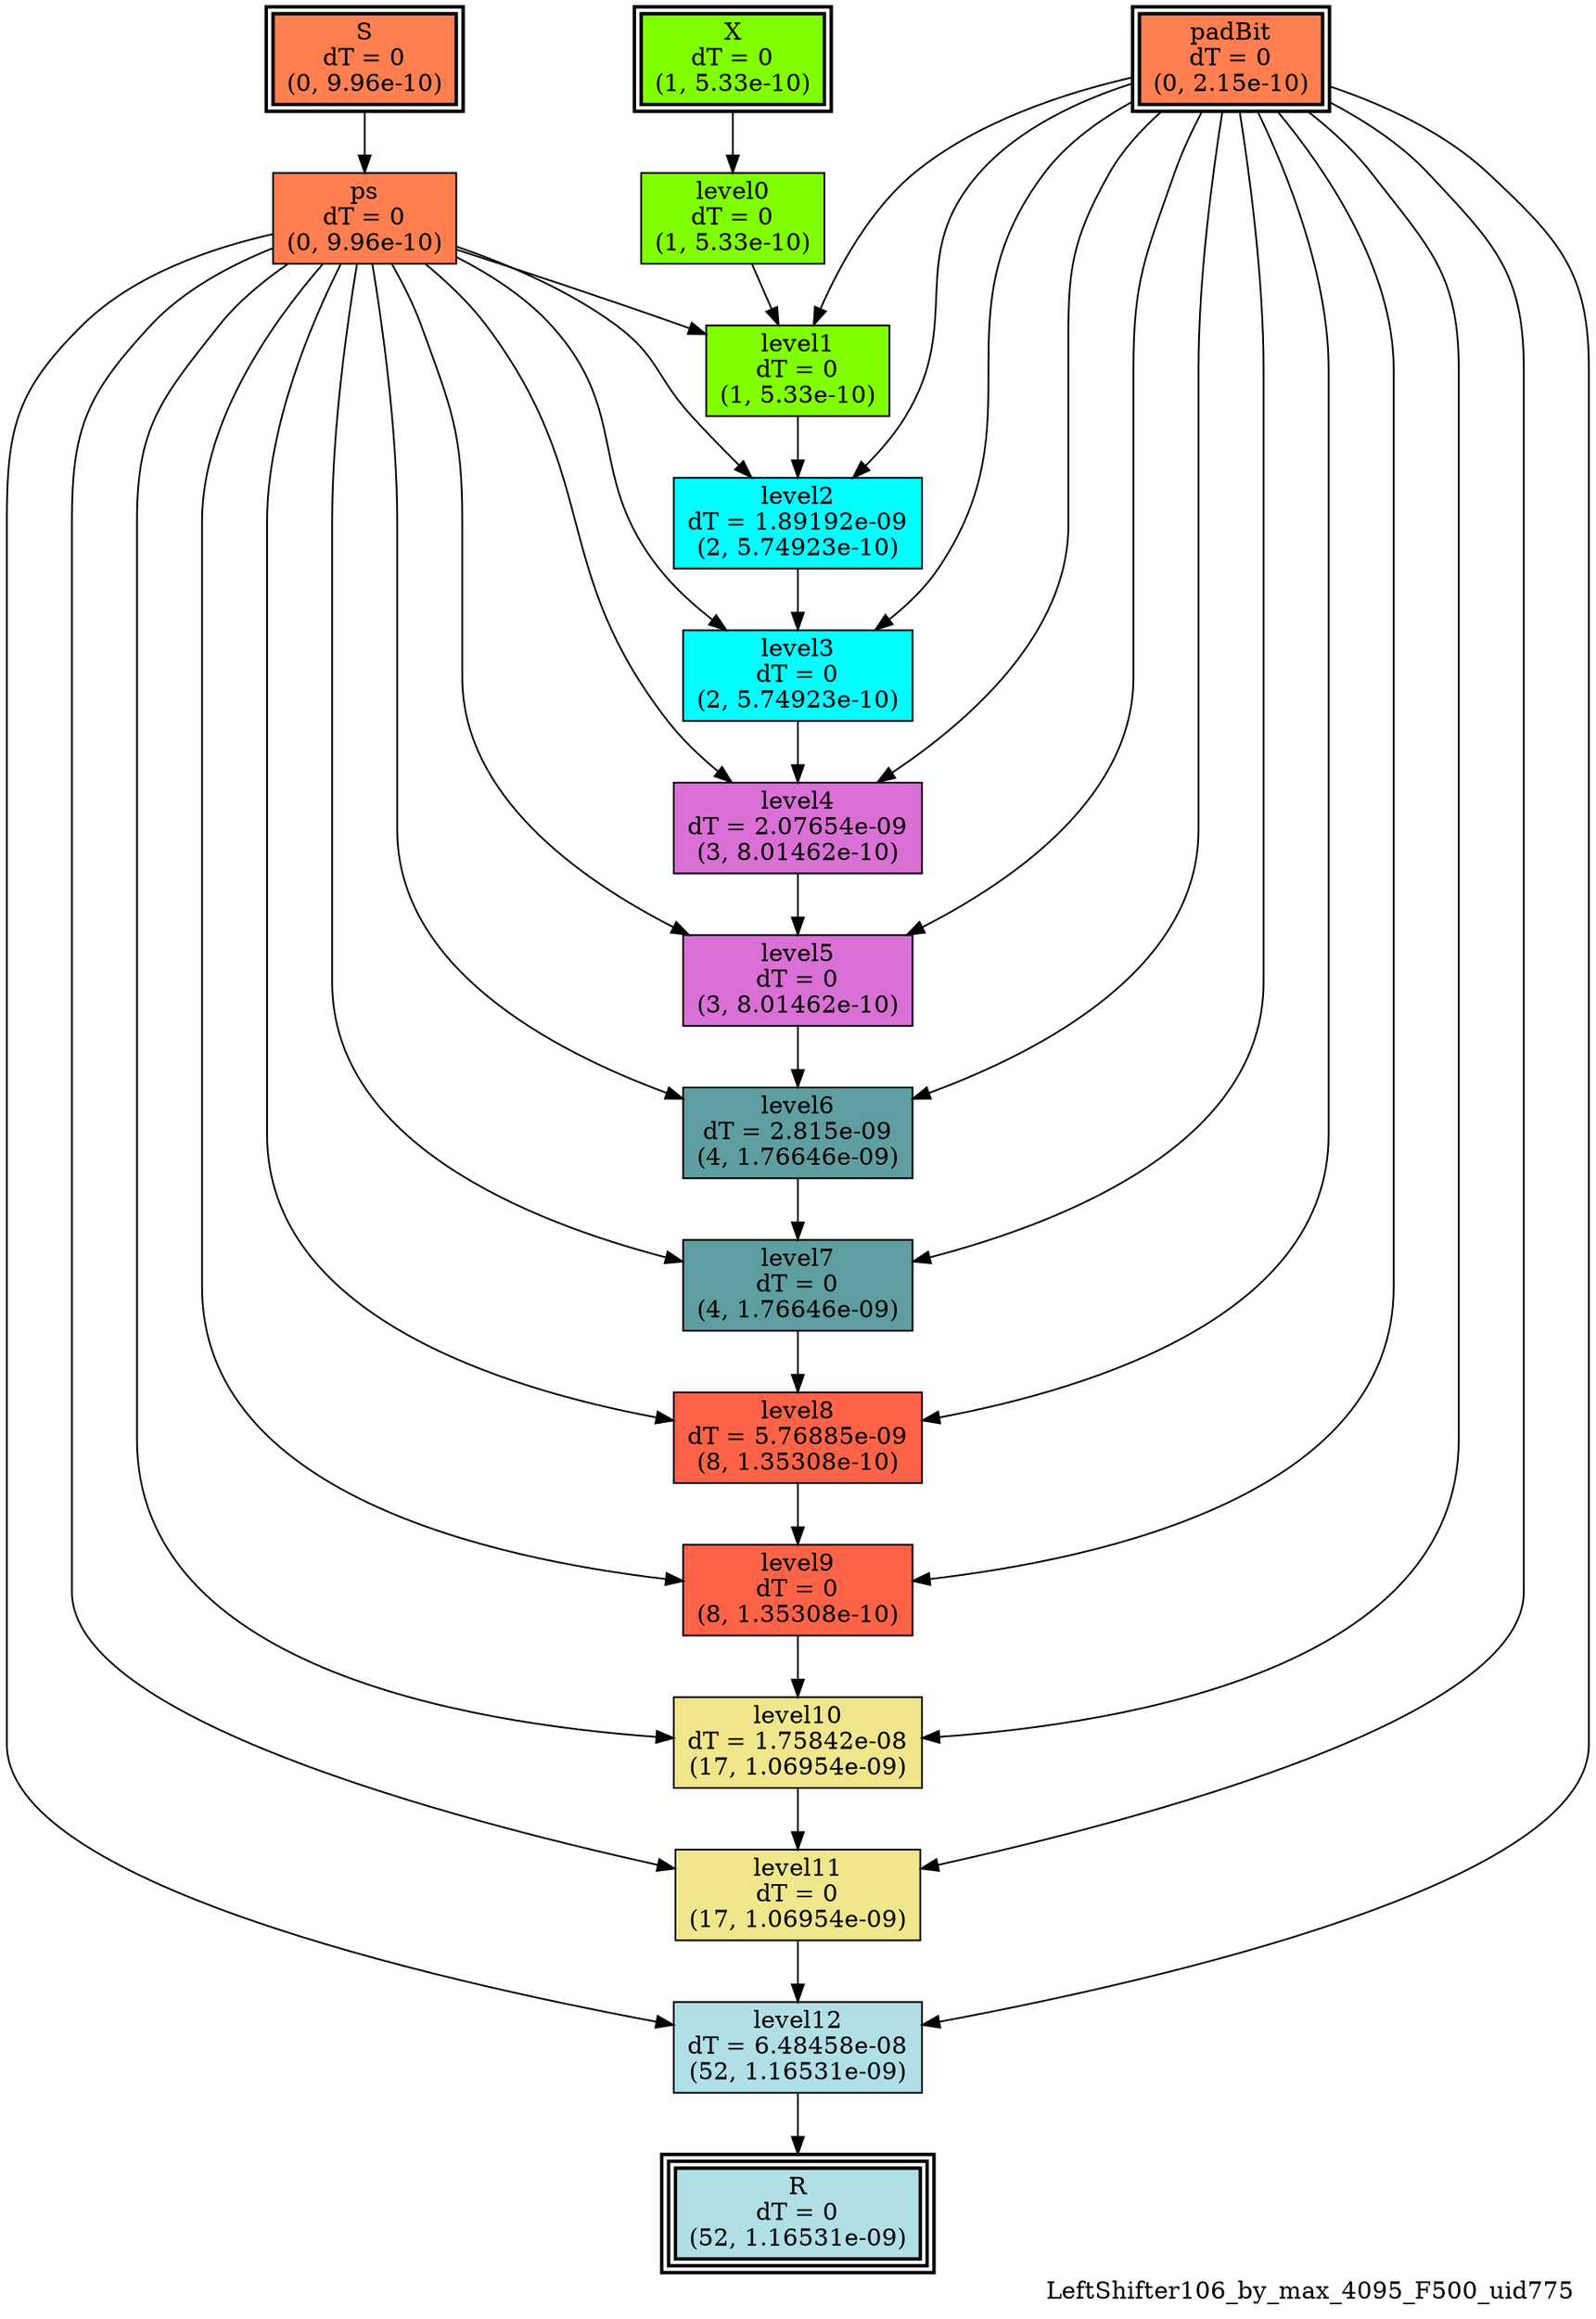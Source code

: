 digraph LeftShifter106_by_max_4095_F500_uid775
{
	//graph drawing options
	label=LeftShifter106_by_max_4095_F500_uid775;
	labelloc=bottom;
	labeljust=right;
	ratio=auto;
	nodesep=0.25;
	ranksep=0.5;

	//input/output signals of operator LeftShifter106_by_max_4095_F500_uid775
	X__LeftShifter106_by_max_4095_F500_uid775 [ label="X\ndT = 0\n(1, 5.33e-10)", shape=box, color=black, style="bold, filled", fillcolor=chartreuse, peripheries=2 ];
	S__LeftShifter106_by_max_4095_F500_uid775 [ label="S\ndT = 0\n(0, 9.96e-10)", shape=box, color=black, style="bold, filled", fillcolor=coral, peripheries=2 ];
	padBit__LeftShifter106_by_max_4095_F500_uid775 [ label="padBit\ndT = 0\n(0, 2.15e-10)", shape=box, color=black, style="bold, filled", fillcolor=coral, peripheries=2 ];
	R__LeftShifter106_by_max_4095_F500_uid775 [ label="R\ndT = 0\n(52, 1.16531e-09)", shape=box, color=black, style="bold, filled", fillcolor=powderblue, peripheries=3 ];
	{rank=same X__LeftShifter106_by_max_4095_F500_uid775, S__LeftShifter106_by_max_4095_F500_uid775, padBit__LeftShifter106_by_max_4095_F500_uid775};
	{rank=same R__LeftShifter106_by_max_4095_F500_uid775};
	//internal signals of operator LeftShifter106_by_max_4095_F500_uid775
	ps__LeftShifter106_by_max_4095_F500_uid775 [ label="ps\ndT = 0\n(0, 9.96e-10)", shape=box, color=black, style=filled, fillcolor=coral, peripheries=1 ];
	level0__LeftShifter106_by_max_4095_F500_uid775 [ label="level0\ndT = 0\n(1, 5.33e-10)", shape=box, color=black, style=filled, fillcolor=chartreuse, peripheries=1 ];
	level1__LeftShifter106_by_max_4095_F500_uid775 [ label="level1\ndT = 0\n(1, 5.33e-10)", shape=box, color=black, style=filled, fillcolor=chartreuse, peripheries=1 ];
	level2__LeftShifter106_by_max_4095_F500_uid775 [ label="level2\ndT = 1.89192e-09\n(2, 5.74923e-10)", shape=box, color=black, style=filled, fillcolor=cyan, peripheries=1 ];
	level3__LeftShifter106_by_max_4095_F500_uid775 [ label="level3\ndT = 0\n(2, 5.74923e-10)", shape=box, color=black, style=filled, fillcolor=cyan, peripheries=1 ];
	level4__LeftShifter106_by_max_4095_F500_uid775 [ label="level4\ndT = 2.07654e-09\n(3, 8.01462e-10)", shape=box, color=black, style=filled, fillcolor=orchid, peripheries=1 ];
	level5__LeftShifter106_by_max_4095_F500_uid775 [ label="level5\ndT = 0\n(3, 8.01462e-10)", shape=box, color=black, style=filled, fillcolor=orchid, peripheries=1 ];
	level6__LeftShifter106_by_max_4095_F500_uid775 [ label="level6\ndT = 2.815e-09\n(4, 1.76646e-09)", shape=box, color=black, style=filled, fillcolor=cadetblue, peripheries=1 ];
	level7__LeftShifter106_by_max_4095_F500_uid775 [ label="level7\ndT = 0\n(4, 1.76646e-09)", shape=box, color=black, style=filled, fillcolor=cadetblue, peripheries=1 ];
	level8__LeftShifter106_by_max_4095_F500_uid775 [ label="level8\ndT = 5.76885e-09\n(8, 1.35308e-10)", shape=box, color=black, style=filled, fillcolor=tomato, peripheries=1 ];
	level9__LeftShifter106_by_max_4095_F500_uid775 [ label="level9\ndT = 0\n(8, 1.35308e-10)", shape=box, color=black, style=filled, fillcolor=tomato, peripheries=1 ];
	level10__LeftShifter106_by_max_4095_F500_uid775 [ label="level10\ndT = 1.75842e-08\n(17, 1.06954e-09)", shape=box, color=black, style=filled, fillcolor=khaki, peripheries=1 ];
	level11__LeftShifter106_by_max_4095_F500_uid775 [ label="level11\ndT = 0\n(17, 1.06954e-09)", shape=box, color=black, style=filled, fillcolor=khaki, peripheries=1 ];
	level12__LeftShifter106_by_max_4095_F500_uid775 [ label="level12\ndT = 6.48458e-08\n(52, 1.16531e-09)", shape=box, color=black, style=filled, fillcolor=powderblue, peripheries=1 ];

	//subcomponents of operator LeftShifter106_by_max_4095_F500_uid775

	//input and internal signal connections of operator LeftShifter106_by_max_4095_F500_uid775
	X__LeftShifter106_by_max_4095_F500_uid775 -> level0__LeftShifter106_by_max_4095_F500_uid775 [ arrowhead=normal, arrowsize=1.0, arrowtail=normal, color=black, dir=forward  ];
	S__LeftShifter106_by_max_4095_F500_uid775 -> ps__LeftShifter106_by_max_4095_F500_uid775 [ arrowhead=normal, arrowsize=1.0, arrowtail=normal, color=black, dir=forward  ];
	padBit__LeftShifter106_by_max_4095_F500_uid775 -> level1__LeftShifter106_by_max_4095_F500_uid775 [ arrowhead=normal, arrowsize=1.0, arrowtail=normal, color=black, dir=forward  ];
	padBit__LeftShifter106_by_max_4095_F500_uid775 -> level2__LeftShifter106_by_max_4095_F500_uid775 [ arrowhead=normal, arrowsize=1.0, arrowtail=normal, color=black, dir=forward  ];
	padBit__LeftShifter106_by_max_4095_F500_uid775 -> level3__LeftShifter106_by_max_4095_F500_uid775 [ arrowhead=normal, arrowsize=1.0, arrowtail=normal, color=black, dir=forward  ];
	padBit__LeftShifter106_by_max_4095_F500_uid775 -> level4__LeftShifter106_by_max_4095_F500_uid775 [ arrowhead=normal, arrowsize=1.0, arrowtail=normal, color=black, dir=forward  ];
	padBit__LeftShifter106_by_max_4095_F500_uid775 -> level5__LeftShifter106_by_max_4095_F500_uid775 [ arrowhead=normal, arrowsize=1.0, arrowtail=normal, color=black, dir=forward  ];
	padBit__LeftShifter106_by_max_4095_F500_uid775 -> level6__LeftShifter106_by_max_4095_F500_uid775 [ arrowhead=normal, arrowsize=1.0, arrowtail=normal, color=black, dir=forward  ];
	padBit__LeftShifter106_by_max_4095_F500_uid775 -> level7__LeftShifter106_by_max_4095_F500_uid775 [ arrowhead=normal, arrowsize=1.0, arrowtail=normal, color=black, dir=forward  ];
	padBit__LeftShifter106_by_max_4095_F500_uid775 -> level8__LeftShifter106_by_max_4095_F500_uid775 [ arrowhead=normal, arrowsize=1.0, arrowtail=normal, color=black, dir=forward  ];
	padBit__LeftShifter106_by_max_4095_F500_uid775 -> level9__LeftShifter106_by_max_4095_F500_uid775 [ arrowhead=normal, arrowsize=1.0, arrowtail=normal, color=black, dir=forward  ];
	padBit__LeftShifter106_by_max_4095_F500_uid775 -> level10__LeftShifter106_by_max_4095_F500_uid775 [ arrowhead=normal, arrowsize=1.0, arrowtail=normal, color=black, dir=forward  ];
	padBit__LeftShifter106_by_max_4095_F500_uid775 -> level11__LeftShifter106_by_max_4095_F500_uid775 [ arrowhead=normal, arrowsize=1.0, arrowtail=normal, color=black, dir=forward  ];
	padBit__LeftShifter106_by_max_4095_F500_uid775 -> level12__LeftShifter106_by_max_4095_F500_uid775 [ arrowhead=normal, arrowsize=1.0, arrowtail=normal, color=black, dir=forward  ];
	ps__LeftShifter106_by_max_4095_F500_uid775 -> level1__LeftShifter106_by_max_4095_F500_uid775 [ arrowhead=normal, arrowsize=1.0, arrowtail=normal, color=black, dir=forward  ];
	ps__LeftShifter106_by_max_4095_F500_uid775 -> level2__LeftShifter106_by_max_4095_F500_uid775 [ arrowhead=normal, arrowsize=1.0, arrowtail=normal, color=black, dir=forward  ];
	ps__LeftShifter106_by_max_4095_F500_uid775 -> level3__LeftShifter106_by_max_4095_F500_uid775 [ arrowhead=normal, arrowsize=1.0, arrowtail=normal, color=black, dir=forward  ];
	ps__LeftShifter106_by_max_4095_F500_uid775 -> level4__LeftShifter106_by_max_4095_F500_uid775 [ arrowhead=normal, arrowsize=1.0, arrowtail=normal, color=black, dir=forward  ];
	ps__LeftShifter106_by_max_4095_F500_uid775 -> level5__LeftShifter106_by_max_4095_F500_uid775 [ arrowhead=normal, arrowsize=1.0, arrowtail=normal, color=black, dir=forward  ];
	ps__LeftShifter106_by_max_4095_F500_uid775 -> level6__LeftShifter106_by_max_4095_F500_uid775 [ arrowhead=normal, arrowsize=1.0, arrowtail=normal, color=black, dir=forward  ];
	ps__LeftShifter106_by_max_4095_F500_uid775 -> level7__LeftShifter106_by_max_4095_F500_uid775 [ arrowhead=normal, arrowsize=1.0, arrowtail=normal, color=black, dir=forward  ];
	ps__LeftShifter106_by_max_4095_F500_uid775 -> level8__LeftShifter106_by_max_4095_F500_uid775 [ arrowhead=normal, arrowsize=1.0, arrowtail=normal, color=black, dir=forward  ];
	ps__LeftShifter106_by_max_4095_F500_uid775 -> level9__LeftShifter106_by_max_4095_F500_uid775 [ arrowhead=normal, arrowsize=1.0, arrowtail=normal, color=black, dir=forward  ];
	ps__LeftShifter106_by_max_4095_F500_uid775 -> level10__LeftShifter106_by_max_4095_F500_uid775 [ arrowhead=normal, arrowsize=1.0, arrowtail=normal, color=black, dir=forward  ];
	ps__LeftShifter106_by_max_4095_F500_uid775 -> level11__LeftShifter106_by_max_4095_F500_uid775 [ arrowhead=normal, arrowsize=1.0, arrowtail=normal, color=black, dir=forward  ];
	ps__LeftShifter106_by_max_4095_F500_uid775 -> level12__LeftShifter106_by_max_4095_F500_uid775 [ arrowhead=normal, arrowsize=1.0, arrowtail=normal, color=black, dir=forward  ];
	level0__LeftShifter106_by_max_4095_F500_uid775 -> level1__LeftShifter106_by_max_4095_F500_uid775 [ arrowhead=normal, arrowsize=1.0, arrowtail=normal, color=black, dir=forward  ];
	level1__LeftShifter106_by_max_4095_F500_uid775 -> level2__LeftShifter106_by_max_4095_F500_uid775 [ arrowhead=normal, arrowsize=1.0, arrowtail=normal, color=black, dir=forward  ];
	level2__LeftShifter106_by_max_4095_F500_uid775 -> level3__LeftShifter106_by_max_4095_F500_uid775 [ arrowhead=normal, arrowsize=1.0, arrowtail=normal, color=black, dir=forward  ];
	level3__LeftShifter106_by_max_4095_F500_uid775 -> level4__LeftShifter106_by_max_4095_F500_uid775 [ arrowhead=normal, arrowsize=1.0, arrowtail=normal, color=black, dir=forward  ];
	level4__LeftShifter106_by_max_4095_F500_uid775 -> level5__LeftShifter106_by_max_4095_F500_uid775 [ arrowhead=normal, arrowsize=1.0, arrowtail=normal, color=black, dir=forward  ];
	level5__LeftShifter106_by_max_4095_F500_uid775 -> level6__LeftShifter106_by_max_4095_F500_uid775 [ arrowhead=normal, arrowsize=1.0, arrowtail=normal, color=black, dir=forward  ];
	level6__LeftShifter106_by_max_4095_F500_uid775 -> level7__LeftShifter106_by_max_4095_F500_uid775 [ arrowhead=normal, arrowsize=1.0, arrowtail=normal, color=black, dir=forward  ];
	level7__LeftShifter106_by_max_4095_F500_uid775 -> level8__LeftShifter106_by_max_4095_F500_uid775 [ arrowhead=normal, arrowsize=1.0, arrowtail=normal, color=black, dir=forward  ];
	level8__LeftShifter106_by_max_4095_F500_uid775 -> level9__LeftShifter106_by_max_4095_F500_uid775 [ arrowhead=normal, arrowsize=1.0, arrowtail=normal, color=black, dir=forward  ];
	level9__LeftShifter106_by_max_4095_F500_uid775 -> level10__LeftShifter106_by_max_4095_F500_uid775 [ arrowhead=normal, arrowsize=1.0, arrowtail=normal, color=black, dir=forward  ];
	level10__LeftShifter106_by_max_4095_F500_uid775 -> level11__LeftShifter106_by_max_4095_F500_uid775 [ arrowhead=normal, arrowsize=1.0, arrowtail=normal, color=black, dir=forward  ];
	level11__LeftShifter106_by_max_4095_F500_uid775 -> level12__LeftShifter106_by_max_4095_F500_uid775 [ arrowhead=normal, arrowsize=1.0, arrowtail=normal, color=black, dir=forward  ];
	level12__LeftShifter106_by_max_4095_F500_uid775 -> R__LeftShifter106_by_max_4095_F500_uid775 [ arrowhead=normal, arrowsize=1.0, arrowtail=normal, color=black, dir=forward  ];
}


